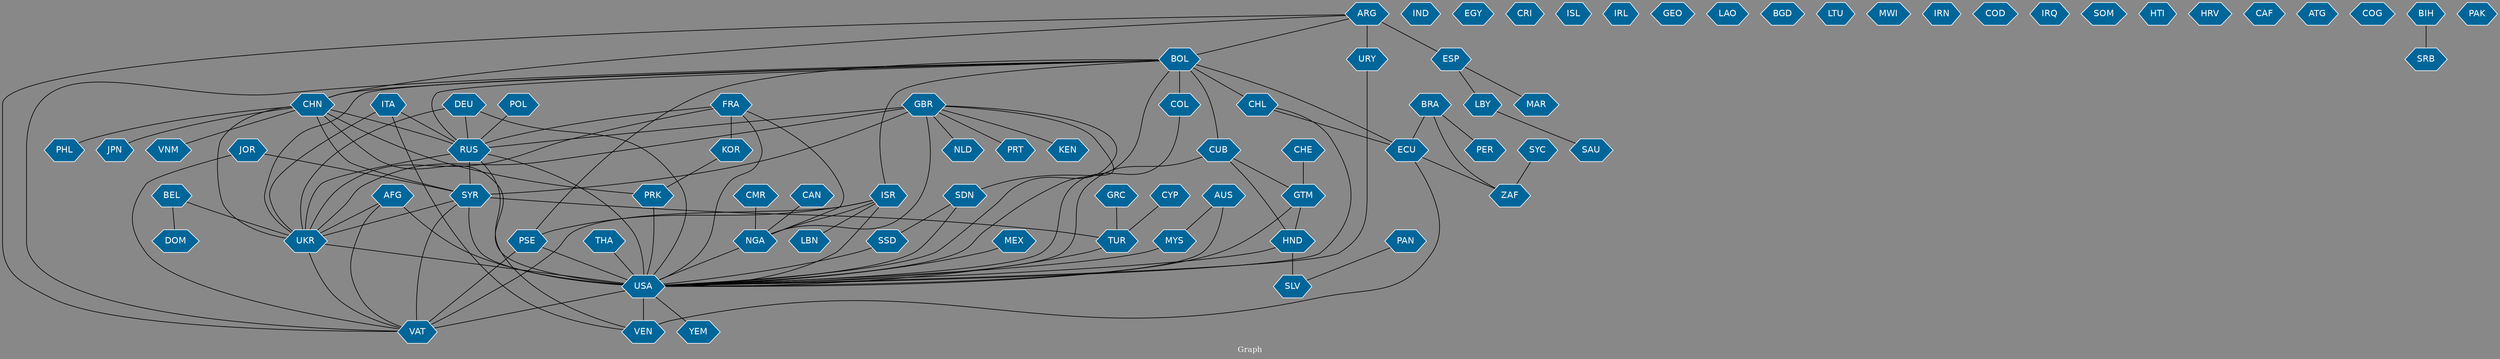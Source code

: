 // Countries together in item graph
graph {
	graph [bgcolor="#888888" fontcolor=white fontsize=12 label="Graph" outputorder=edgesfirst overlap=prism]
	node [color=white fillcolor="#006699" fontcolor=white fontname=Helvetica shape=hexagon style=filled]
	edge [arrowhead=open color=black fontcolor=white fontname=Courier fontsize=12]
		PRT [label=PRT]
		GBR [label=GBR]
		URY [label=URY]
		ARG [label=ARG]
		NGA [label=NGA]
		RUS [label=RUS]
		UKR [label=UKR]
		VEN [label=VEN]
		IND [label=IND]
		MEX [label=MEX]
		USA [label=USA]
		BRA [label=BRA]
		EGY [label=EGY]
		BOL [label=BOL]
		VAT [label=VAT]
		CUB [label=CUB]
		SYR [label=SYR]
		COL [label=COL]
		YEM [label=YEM]
		SSD [label=SSD]
		SDN [label=SDN]
		THA [label=THA]
		KOR [label=KOR]
		PRK [label=PRK]
		AFG [label=AFG]
		ZAF [label=ZAF]
		ESP [label=ESP]
		TUR [label=TUR]
		ISR [label=ISR]
		CRI [label=CRI]
		PSE [label=PSE]
		FRA [label=FRA]
		ITA [label=ITA]
		PER [label=PER]
		CHN [label=CHN]
		PAN [label=PAN]
		DEU [label=DEU]
		ECU [label=ECU]
		PHL [label=PHL]
		CHL [label=CHL]
		LBY [label=LBY]
		JPN [label=JPN]
		ISL [label=ISL]
		BEL [label=BEL]
		GRC [label=GRC]
		MYS [label=MYS]
		IRL [label=IRL]
		GEO [label=GEO]
		LAO [label=LAO]
		BGD [label=BGD]
		LTU [label=LTU]
		CAN [label=CAN]
		MWI [label=MWI]
		SLV [label=SLV]
		IRN [label=IRN]
		MAR [label=MAR]
		VNM [label=VNM]
		SAU [label=SAU]
		COD [label=COD]
		IRQ [label=IRQ]
		CMR [label=CMR]
		SOM [label=SOM]
		DOM [label=DOM]
		HTI [label=HTI]
		KEN [label=KEN]
		AUS [label=AUS]
		SYC [label=SYC]
		HRV [label=HRV]
		CAF [label=CAF]
		GTM [label=GTM]
		HND [label=HND]
		ATG [label=ATG]
		POL [label=POL]
		CYP [label=CYP]
		COG [label=COG]
		SRB [label=SRB]
		BIH [label=BIH]
		JOR [label=JOR]
		NLD [label=NLD]
		CHE [label=CHE]
		LBN [label=LBN]
		PAK [label=PAK]
			ITA -- VEN [weight=1]
			SYR -- TUR [weight=1]
			SYR -- VAT [weight=2]
			USA -- VAT [weight=1]
			ECU -- ZAF [weight=1]
			BRA -- ECU [weight=1]
			THA -- USA [weight=2]
			URY -- USA [weight=1]
			CYP -- TUR [weight=1]
			MYS -- USA [weight=1]
			GBR -- KEN [weight=1]
			BIH -- SRB [weight=2]
			JOR -- SYR [weight=1]
			GBR -- PRT [weight=2]
			ARG -- ESP [weight=3]
			AFG -- USA [weight=7]
			ARG -- VAT [weight=1]
			PSE -- VAT [weight=5]
			BRA -- ZAF [weight=1]
			CHN -- PRK [weight=2]
			BOL -- ECU [weight=4]
			SDN -- SSD [weight=3]
			USA -- YEM [weight=1]
			ITA -- UKR [weight=1]
			BOL -- CUB [weight=1]
			ARG -- URY [weight=2]
			PRK -- USA [weight=1]
			ARG -- CHN [weight=1]
			ISR -- LBN [weight=1]
			ISR -- NGA [weight=1]
			TUR -- USA [weight=1]
			KOR -- PRK [weight=4]
			NGA -- USA [weight=6]
			DEU -- RUS [weight=1]
			CHN -- USA [weight=7]
			BOL -- COL [weight=3]
			AUS -- USA [weight=1]
			GRC -- TUR [weight=1]
			SYC -- ZAF [weight=2]
			CUB -- GTM [weight=1]
			BEL -- DOM [weight=1]
			RUS -- SYR [weight=1]
			ISR -- VAT [weight=7]
			CHN -- JPN [weight=1]
			UKR -- USA [weight=27]
			PSE -- USA [weight=1]
			ISR -- USA [weight=5]
			BOL -- PSE [weight=5]
			GBR -- RUS [weight=1]
			CHL -- USA [weight=5]
			UKR -- VAT [weight=1]
			CUB -- HND [weight=1]
			FRA -- KOR [weight=1]
			CMR -- NGA [weight=1]
			GBR -- SDN [weight=1]
			FRA -- USA [weight=1]
			ISR -- PSE [weight=8]
			HND -- USA [weight=1]
			CHE -- GTM [weight=1]
			GBR -- NGA [weight=3]
			BOL -- CHN [weight=1]
			ARG -- BOL [weight=1]
			BOL -- ISR [weight=6]
			SYR -- UKR [weight=1]
			ITA -- RUS [weight=1]
			MEX -- USA [weight=3]
			GBR -- NLD [weight=1]
			CHN -- PHL [weight=2]
			CHN -- UKR [weight=1]
			RUS -- UKR [weight=41]
			BOL -- CHL [weight=16]
			FRA -- RUS [weight=1]
			GTM -- USA [weight=2]
			BOL -- RUS [weight=1]
			POL -- RUS [weight=1]
			GBR -- USA [weight=1]
			BEL -- UKR [weight=1]
			SDN -- USA [weight=1]
			AFG -- UKR [weight=1]
			BOL -- UKR [weight=1]
			SYR -- USA [weight=1]
			DEU -- UKR [weight=6]
			RUS -- VEN [weight=2]
			JOR -- VAT [weight=1]
			BOL -- VAT [weight=6]
			PAN -- SLV [weight=1]
			ESP -- LBY [weight=1]
			HND -- SLV [weight=2]
			BRA -- PER [weight=1]
			ECU -- VEN [weight=2]
			GTM -- HND [weight=1]
			CHL -- ECU [weight=6]
			CAN -- NGA [weight=1]
			BOL -- USA [weight=1]
			GBR -- UKR [weight=3]
			AFG -- VAT [weight=1]
			SSD -- USA [weight=1]
			CHN -- RUS [weight=2]
			RUS -- USA [weight=19]
			DEU -- USA [weight=4]
			USA -- VEN [weight=16]
			CUB -- USA [weight=5]
			FRA -- NGA [weight=1]
			COL -- USA [weight=1]
			ESP -- MAR [weight=2]
			CHN -- SYR [weight=1]
			CHN -- VNM [weight=5]
			LBY -- SAU [weight=1]
			GBR -- SYR [weight=1]
			FRA -- UKR [weight=1]
			AUS -- MYS [weight=1]
}